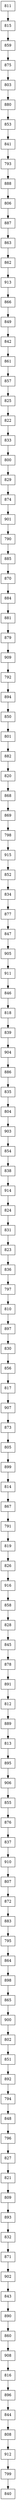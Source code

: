 digraph G {
  node [shape=record];
  node0 [label="{811}"];
  node0 -> node1;
  node1 [label="{815}"];
  node1 -> node2;
  node2 [label="{859}"];
  node2 -> node3;
  node3 [label="{875}"];
  node3 -> node4;
  node4 [label="{803}"];
  node4 -> node5;
  node5 [label="{880}"];
  node5 -> node6;
  node6 [label="{853}"];
  node6 -> node7;
  node7 [label="{841}"];
  node7 -> node8;
  node8 [label="{793}"];
  node8 -> node9;
  node9 [label="{888}"];
  node9 -> node10;
  node10 [label="{806}"];
  node10 -> node11;
  node11 [label="{887}"];
  node11 -> node12;
  node12 [label="{863}"];
  node12 -> node13;
  node13 [label="{862}"];
  node13 -> node14;
  node14 [label="{913}"];
  node14 -> node15;
  node15 [label="{866}"];
  node15 -> node16;
  node16 [label="{849}"];
  node16 -> node17;
  node17 [label="{842}"];
  node17 -> node18;
  node18 [label="{861}"];
  node18 -> node19;
  node19 [label="{857}"];
  node19 -> node20;
  node20 [label="{825}"];
  node20 -> node21;
  node21 [label="{822}"];
  node21 -> node22;
  node22 [label="{833}"];
  node22 -> node23;
  node23 [label="{800}"];
  node23 -> node24;
  node24 [label="{829}"];
  node24 -> node25;
  node25 [label="{874}"];
  node25 -> node26;
  node26 [label="{901}"];
  node26 -> node27;
  node27 [label="{790}"];
  node27 -> node28;
  node28 [label="{885}"];
  node28 -> node29;
  node29 [label="{870}"];
  node29 -> node30;
  node30 [label="{884}"];
  node30 -> node31;
  node31 [label="{881}"];
  node31 -> node32;
  node32 [label="{879}"];
  node32 -> node33;
  node33 [label="{909}"];
  node33 -> node34;
  node34 [label="{792}"];
  node34 -> node35;
  node35 [label="{894}"];
  node35 -> node36;
  node36 [label="{850}"];
  node36 -> node37;
  node37 [label="{801}"];
  node37 -> node38;
  node38 [label="{882}"];
  node38 -> node39;
  node39 [label="{820}"];
  node39 -> node40;
  node40 [label="{868}"];
  node40 -> node41;
  node41 [label="{869}"];
  node41 -> node42;
  node42 [label="{798}"];
  node42 -> node43;
  node43 [label="{915}"];
  node43 -> node44;
  node44 [label="{852}"];
  node44 -> node45;
  node45 [label="{834}"];
  node45 -> node46;
  node46 [label="{877}"];
  node46 -> node47;
  node47 [label="{847}"];
  node47 -> node48;
  node48 [label="{905}"];
  node48 -> node49;
  node49 [label="{911}"];
  node49 -> node50;
  node50 [label="{846}"];
  node50 -> node51;
  node51 [label="{818}"];
  node51 -> node52;
  node52 [label="{839}"];
  node52 -> node53;
  node53 [label="{904}"];
  node53 -> node54;
  node54 [label="{886}"];
  node54 -> node55;
  node55 [label="{835}"];
  node55 -> node56;
  node56 [label="{804}"];
  node56 -> node57;
  node57 [label="{903}"];
  node57 -> node58;
  node58 [label="{854}"];
  node58 -> node59;
  node59 [label="{838}"];
  node59 -> node60;
  node60 [label="{914}"];
  node60 -> node61;
  node61 [label="{824}"];
  node61 -> node62;
  node62 [label="{831}"];
  node62 -> node63;
  node63 [label="{823}"];
  node63 -> node64;
  node64 [label="{836}"];
  node64 -> node65;
  node65 [label="{797}"];
  node65 -> node66;
  node66 [label="{810}"];
  node66 -> node67;
  node67 [label="{897}"];
  node67 -> node68;
  node68 [label="{830}"];
  node68 -> node69;
  node69 [label="{856}"];
  node69 -> node70;
  node70 [label="{817}"];
  node70 -> node71;
  node71 [label="{907}"];
  node71 -> node72;
  node72 [label="{873}"];
  node72 -> node73;
  node73 [label="{805}"];
  node73 -> node74;
  node74 [label="{899}"];
  node74 -> node75;
  node75 [label="{814}"];
  node75 -> node76;
  node76 [label="{867}"];
  node76 -> node77;
  node77 [label="{791}"];
  node77 -> node78;
  node78 [label="{819}"];
  node78 -> node79;
  node79 [label="{826}"];
  node79 -> node80;
  node80 [label="{916}"];
  node80 -> node81;
  node81 [label="{858}"];
  node81 -> node82;
  node82 [label="{828}"];
  node82 -> node83;
  node83 [label="{845}"];
  node83 -> node84;
  node84 [label="{878}"];
  node84 -> node85;
  node85 [label="{891}"];
  node85 -> node86;
  node86 [label="{812}"];
  node86 -> node87;
  node87 [label="{889}"];
  node87 -> node88;
  node88 [label="{813}"];
  node88 -> node89;
  node89 [label="{895}"];
  node89 -> node90;
  node90 [label="{906}"];
  node90 -> node91;
  node91 [label="{855}"];
  node91 -> node92;
  node92 [label="{876}"];
  node92 -> node93;
  node93 [label="{837}"];
  node93 -> node94;
  node94 [label="{910}"];
  node94 -> node95;
  node95 [label="{807}"];
  node95 -> node96;
  node96 [label="{872}"];
  node96 -> node97;
  node97 [label="{883}"];
  node97 -> node98;
  node98 [label="{795}"];
  node98 -> node99;
  node99 [label="{864}"];
  node99 -> node100;
  node100 [label="{898}"];
  node100 -> node101;
  node101 [label="{865}"];
  node101 -> node102;
  node102 [label="{900}"];
  node102 -> node103;
  node103 [label="{802}"];
  node103 -> node104;
  node104 [label="{851}"];
  node104 -> node105;
  node105 [label="{892}"];
  node105 -> node106;
  node106 [label="{794}"];
  node106 -> node107;
  node107 [label="{848}"];
  node107 -> node108;
  node108 [label="{796}"];
  node108 -> node109;
  node109 [label="{827}"];
  node109 -> node110;
  node110 [label="{821}"];
  node110 -> node111;
  node111 [label="{809}"];
  node111 -> node112;
  node112 [label="{893}"];
  node112 -> node113;
  node113 [label="{832}"];
  node113 -> node114;
  node114 [label="{871}"];
  node114 -> node115;
  node115 [label="{902}"];
  node115 -> node116;
  node116 [label="{843}"];
  node116 -> node117;
  node117 [label="{890}"];
  node117 -> node118;
  node118 [label="{860}"];
  node118 -> node119;
  node119 [label="{908}"];
  node119 -> node120;
  node120 [label="{816}"];
  node120 -> node121;
  node121 [label="{896}"];
  node121 -> node122;
  node122 [label="{844}"];
  node122 -> node123;
  node123 [label="{808}"];
  node123 -> node124;
  node124 [label="{912}"];
  node124 -> node125;
  node125 [label="{799}"];
  node125 -> node126;
  node126 [label="{840}"];
}
